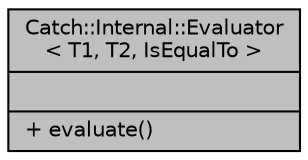 digraph "Catch::Internal::Evaluator&lt; T1, T2, IsEqualTo &gt;"
{
  edge [fontname="Helvetica",fontsize="10",labelfontname="Helvetica",labelfontsize="10"];
  node [fontname="Helvetica",fontsize="10",shape=record];
  Node1 [label="{Catch::Internal::Evaluator\l\< T1, T2, IsEqualTo \>\n||+ evaluate()\l}",height=0.2,width=0.4,color="black", fillcolor="grey75", style="filled", fontcolor="black"];
}
